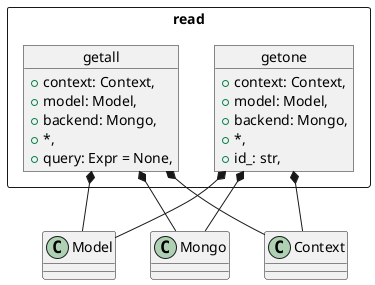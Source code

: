 @startuml
package read <<Rectangle>> {

    object getone {
        +context: Context,
        +model: Model,
        +backend: Mongo,
        + *,
        +id_: str,
    }

    object getall {
        +context: Context,
        +model: Model,
        +backend: Mongo,
        +*,
        +query: Expr = None,
    }
}

getone *-- Context
getone *-- Model
getone *-- Mongo
getall *-- Context
getall *-- Model
getall *-- Mongo
@enduml
